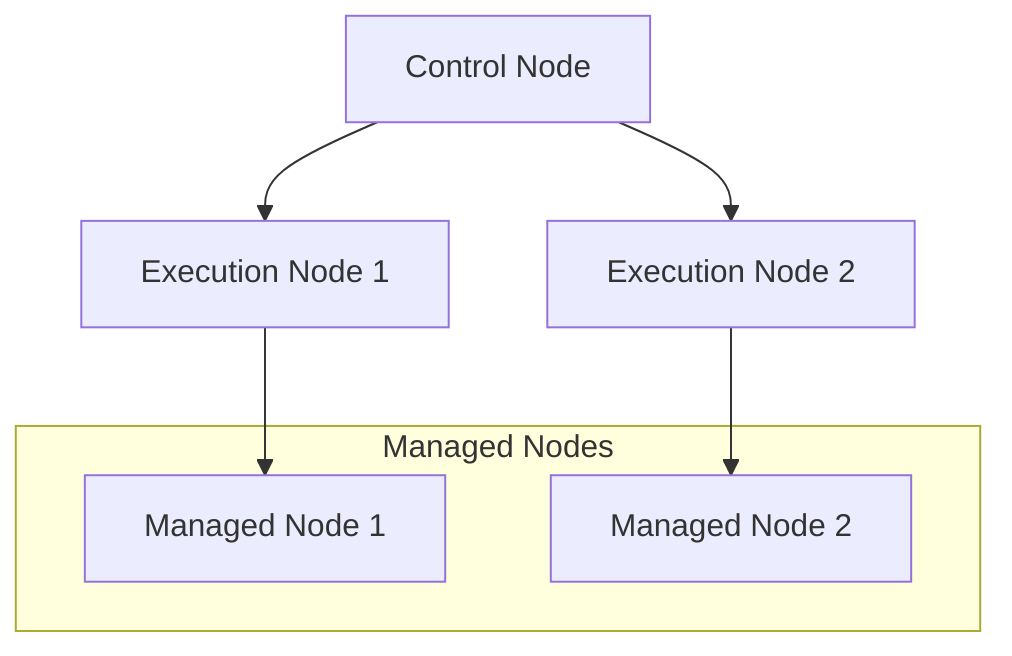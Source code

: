 flowchart TD
    ControlNode[Control Node]
    ExecutionNode1[Execution Node 1]
    ExecutionNode2[Execution Node 2]

    ControlNode --> ExecutionNode1
    ControlNode --> ExecutionNode2

    subgraph ManagedNodes[Managed Nodes]
        ManagedNode1[Managed Node 1]
        ManagedNode2[Managed Node 2]
    end

    ExecutionNode1 --> ManagedNode1
    ExecutionNode2 --> ManagedNode2